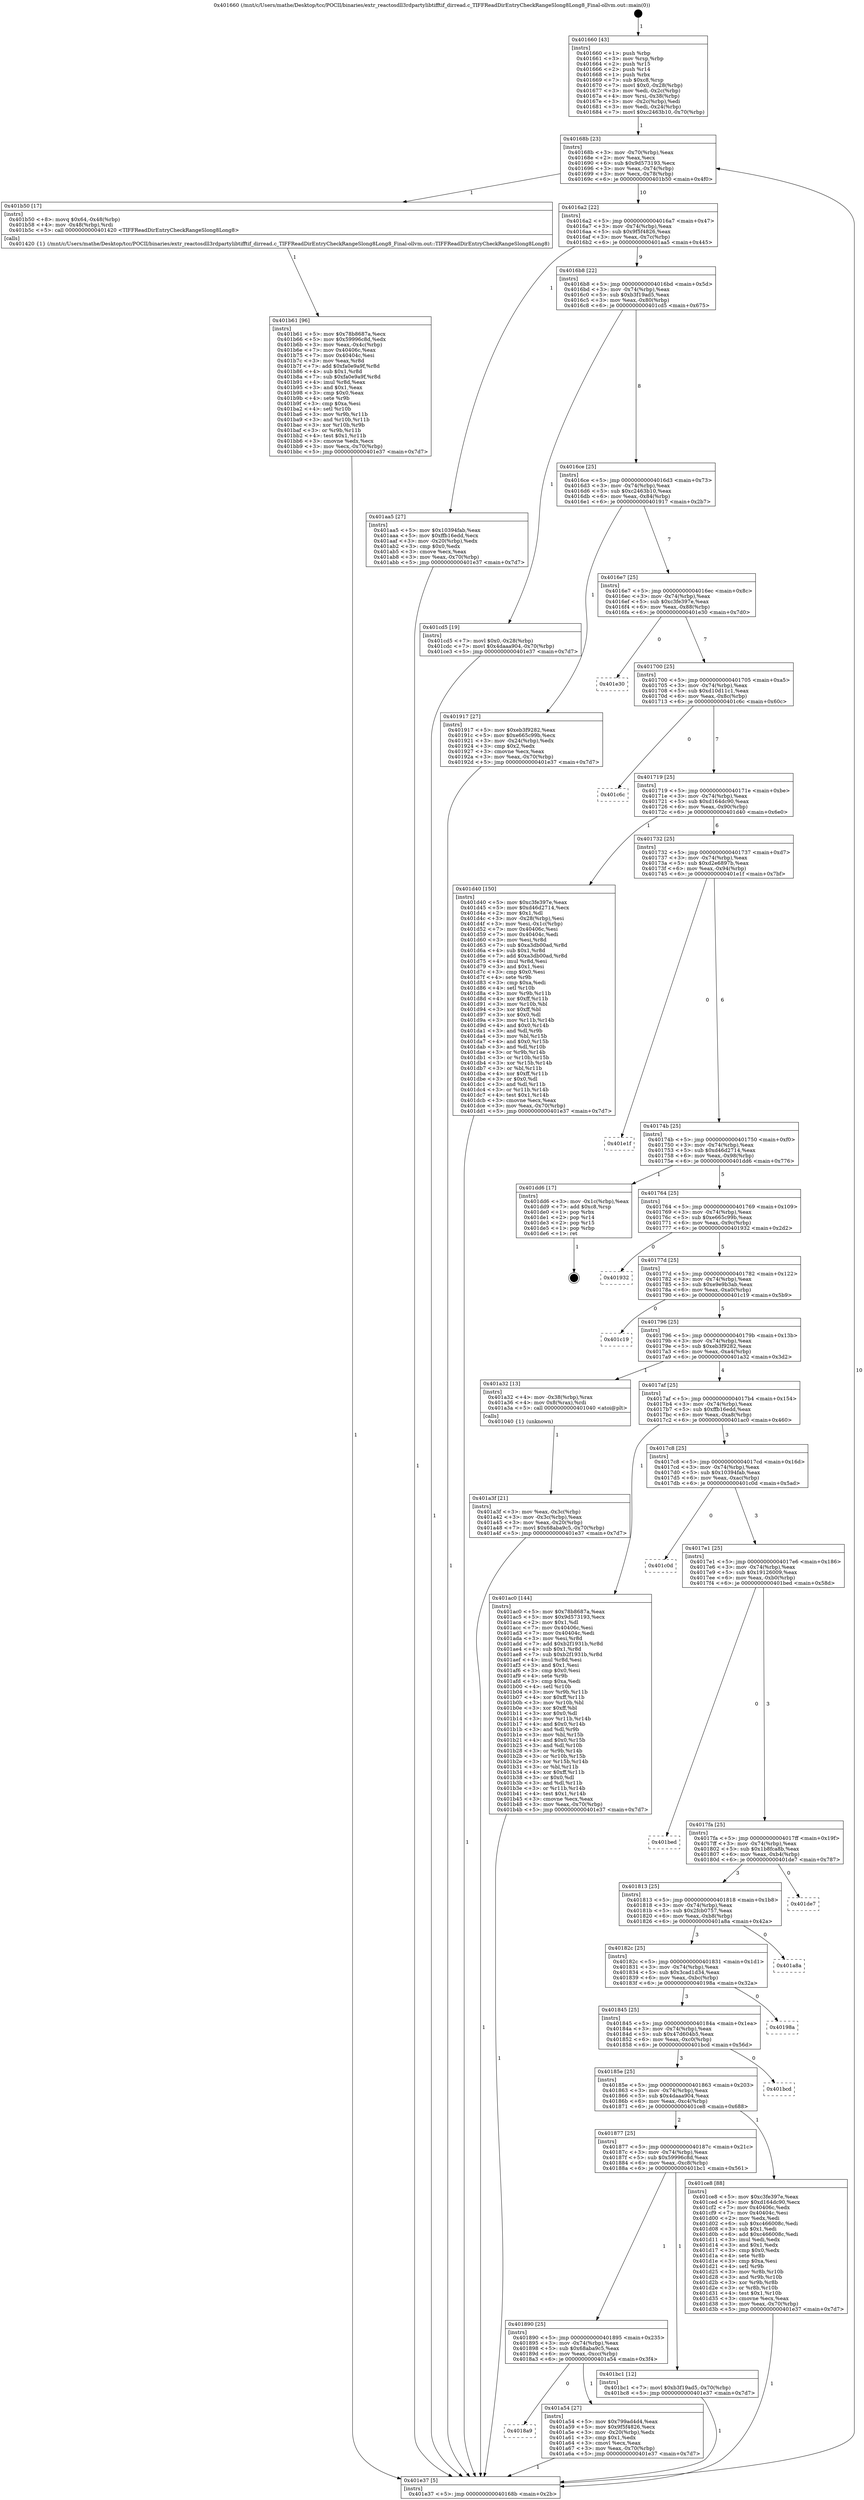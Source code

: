 digraph "0x401660" {
  label = "0x401660 (/mnt/c/Users/mathe/Desktop/tcc/POCII/binaries/extr_reactosdll3rdpartylibtifftif_dirread.c_TIFFReadDirEntryCheckRangeSlong8Long8_Final-ollvm.out::main(0))"
  labelloc = "t"
  node[shape=record]

  Entry [label="",width=0.3,height=0.3,shape=circle,fillcolor=black,style=filled]
  "0x40168b" [label="{
     0x40168b [23]\l
     | [instrs]\l
     &nbsp;&nbsp;0x40168b \<+3\>: mov -0x70(%rbp),%eax\l
     &nbsp;&nbsp;0x40168e \<+2\>: mov %eax,%ecx\l
     &nbsp;&nbsp;0x401690 \<+6\>: sub $0x9d573193,%ecx\l
     &nbsp;&nbsp;0x401696 \<+3\>: mov %eax,-0x74(%rbp)\l
     &nbsp;&nbsp;0x401699 \<+3\>: mov %ecx,-0x78(%rbp)\l
     &nbsp;&nbsp;0x40169c \<+6\>: je 0000000000401b50 \<main+0x4f0\>\l
  }"]
  "0x401b50" [label="{
     0x401b50 [17]\l
     | [instrs]\l
     &nbsp;&nbsp;0x401b50 \<+8\>: movq $0x64,-0x48(%rbp)\l
     &nbsp;&nbsp;0x401b58 \<+4\>: mov -0x48(%rbp),%rdi\l
     &nbsp;&nbsp;0x401b5c \<+5\>: call 0000000000401420 \<TIFFReadDirEntryCheckRangeSlong8Long8\>\l
     | [calls]\l
     &nbsp;&nbsp;0x401420 \{1\} (/mnt/c/Users/mathe/Desktop/tcc/POCII/binaries/extr_reactosdll3rdpartylibtifftif_dirread.c_TIFFReadDirEntryCheckRangeSlong8Long8_Final-ollvm.out::TIFFReadDirEntryCheckRangeSlong8Long8)\l
  }"]
  "0x4016a2" [label="{
     0x4016a2 [22]\l
     | [instrs]\l
     &nbsp;&nbsp;0x4016a2 \<+5\>: jmp 00000000004016a7 \<main+0x47\>\l
     &nbsp;&nbsp;0x4016a7 \<+3\>: mov -0x74(%rbp),%eax\l
     &nbsp;&nbsp;0x4016aa \<+5\>: sub $0x9f5f4826,%eax\l
     &nbsp;&nbsp;0x4016af \<+3\>: mov %eax,-0x7c(%rbp)\l
     &nbsp;&nbsp;0x4016b2 \<+6\>: je 0000000000401aa5 \<main+0x445\>\l
  }"]
  Exit [label="",width=0.3,height=0.3,shape=circle,fillcolor=black,style=filled,peripheries=2]
  "0x401aa5" [label="{
     0x401aa5 [27]\l
     | [instrs]\l
     &nbsp;&nbsp;0x401aa5 \<+5\>: mov $0x10394fab,%eax\l
     &nbsp;&nbsp;0x401aaa \<+5\>: mov $0xffb16edd,%ecx\l
     &nbsp;&nbsp;0x401aaf \<+3\>: mov -0x20(%rbp),%edx\l
     &nbsp;&nbsp;0x401ab2 \<+3\>: cmp $0x0,%edx\l
     &nbsp;&nbsp;0x401ab5 \<+3\>: cmove %ecx,%eax\l
     &nbsp;&nbsp;0x401ab8 \<+3\>: mov %eax,-0x70(%rbp)\l
     &nbsp;&nbsp;0x401abb \<+5\>: jmp 0000000000401e37 \<main+0x7d7\>\l
  }"]
  "0x4016b8" [label="{
     0x4016b8 [22]\l
     | [instrs]\l
     &nbsp;&nbsp;0x4016b8 \<+5\>: jmp 00000000004016bd \<main+0x5d\>\l
     &nbsp;&nbsp;0x4016bd \<+3\>: mov -0x74(%rbp),%eax\l
     &nbsp;&nbsp;0x4016c0 \<+5\>: sub $0xb3f19ad5,%eax\l
     &nbsp;&nbsp;0x4016c5 \<+3\>: mov %eax,-0x80(%rbp)\l
     &nbsp;&nbsp;0x4016c8 \<+6\>: je 0000000000401cd5 \<main+0x675\>\l
  }"]
  "0x401b61" [label="{
     0x401b61 [96]\l
     | [instrs]\l
     &nbsp;&nbsp;0x401b61 \<+5\>: mov $0x78b8687a,%ecx\l
     &nbsp;&nbsp;0x401b66 \<+5\>: mov $0x59996c8d,%edx\l
     &nbsp;&nbsp;0x401b6b \<+3\>: mov %eax,-0x4c(%rbp)\l
     &nbsp;&nbsp;0x401b6e \<+7\>: mov 0x40406c,%eax\l
     &nbsp;&nbsp;0x401b75 \<+7\>: mov 0x40404c,%esi\l
     &nbsp;&nbsp;0x401b7c \<+3\>: mov %eax,%r8d\l
     &nbsp;&nbsp;0x401b7f \<+7\>: add $0xfa0e9a9f,%r8d\l
     &nbsp;&nbsp;0x401b86 \<+4\>: sub $0x1,%r8d\l
     &nbsp;&nbsp;0x401b8a \<+7\>: sub $0xfa0e9a9f,%r8d\l
     &nbsp;&nbsp;0x401b91 \<+4\>: imul %r8d,%eax\l
     &nbsp;&nbsp;0x401b95 \<+3\>: and $0x1,%eax\l
     &nbsp;&nbsp;0x401b98 \<+3\>: cmp $0x0,%eax\l
     &nbsp;&nbsp;0x401b9b \<+4\>: sete %r9b\l
     &nbsp;&nbsp;0x401b9f \<+3\>: cmp $0xa,%esi\l
     &nbsp;&nbsp;0x401ba2 \<+4\>: setl %r10b\l
     &nbsp;&nbsp;0x401ba6 \<+3\>: mov %r9b,%r11b\l
     &nbsp;&nbsp;0x401ba9 \<+3\>: and %r10b,%r11b\l
     &nbsp;&nbsp;0x401bac \<+3\>: xor %r10b,%r9b\l
     &nbsp;&nbsp;0x401baf \<+3\>: or %r9b,%r11b\l
     &nbsp;&nbsp;0x401bb2 \<+4\>: test $0x1,%r11b\l
     &nbsp;&nbsp;0x401bb6 \<+3\>: cmovne %edx,%ecx\l
     &nbsp;&nbsp;0x401bb9 \<+3\>: mov %ecx,-0x70(%rbp)\l
     &nbsp;&nbsp;0x401bbc \<+5\>: jmp 0000000000401e37 \<main+0x7d7\>\l
  }"]
  "0x401cd5" [label="{
     0x401cd5 [19]\l
     | [instrs]\l
     &nbsp;&nbsp;0x401cd5 \<+7\>: movl $0x0,-0x28(%rbp)\l
     &nbsp;&nbsp;0x401cdc \<+7\>: movl $0x4daaa904,-0x70(%rbp)\l
     &nbsp;&nbsp;0x401ce3 \<+5\>: jmp 0000000000401e37 \<main+0x7d7\>\l
  }"]
  "0x4016ce" [label="{
     0x4016ce [25]\l
     | [instrs]\l
     &nbsp;&nbsp;0x4016ce \<+5\>: jmp 00000000004016d3 \<main+0x73\>\l
     &nbsp;&nbsp;0x4016d3 \<+3\>: mov -0x74(%rbp),%eax\l
     &nbsp;&nbsp;0x4016d6 \<+5\>: sub $0xc2463b10,%eax\l
     &nbsp;&nbsp;0x4016db \<+6\>: mov %eax,-0x84(%rbp)\l
     &nbsp;&nbsp;0x4016e1 \<+6\>: je 0000000000401917 \<main+0x2b7\>\l
  }"]
  "0x4018a9" [label="{
     0x4018a9\l
  }", style=dashed]
  "0x401917" [label="{
     0x401917 [27]\l
     | [instrs]\l
     &nbsp;&nbsp;0x401917 \<+5\>: mov $0xeb3f9282,%eax\l
     &nbsp;&nbsp;0x40191c \<+5\>: mov $0xe665c99b,%ecx\l
     &nbsp;&nbsp;0x401921 \<+3\>: mov -0x24(%rbp),%edx\l
     &nbsp;&nbsp;0x401924 \<+3\>: cmp $0x2,%edx\l
     &nbsp;&nbsp;0x401927 \<+3\>: cmovne %ecx,%eax\l
     &nbsp;&nbsp;0x40192a \<+3\>: mov %eax,-0x70(%rbp)\l
     &nbsp;&nbsp;0x40192d \<+5\>: jmp 0000000000401e37 \<main+0x7d7\>\l
  }"]
  "0x4016e7" [label="{
     0x4016e7 [25]\l
     | [instrs]\l
     &nbsp;&nbsp;0x4016e7 \<+5\>: jmp 00000000004016ec \<main+0x8c\>\l
     &nbsp;&nbsp;0x4016ec \<+3\>: mov -0x74(%rbp),%eax\l
     &nbsp;&nbsp;0x4016ef \<+5\>: sub $0xc3fe397e,%eax\l
     &nbsp;&nbsp;0x4016f4 \<+6\>: mov %eax,-0x88(%rbp)\l
     &nbsp;&nbsp;0x4016fa \<+6\>: je 0000000000401e30 \<main+0x7d0\>\l
  }"]
  "0x401e37" [label="{
     0x401e37 [5]\l
     | [instrs]\l
     &nbsp;&nbsp;0x401e37 \<+5\>: jmp 000000000040168b \<main+0x2b\>\l
  }"]
  "0x401660" [label="{
     0x401660 [43]\l
     | [instrs]\l
     &nbsp;&nbsp;0x401660 \<+1\>: push %rbp\l
     &nbsp;&nbsp;0x401661 \<+3\>: mov %rsp,%rbp\l
     &nbsp;&nbsp;0x401664 \<+2\>: push %r15\l
     &nbsp;&nbsp;0x401666 \<+2\>: push %r14\l
     &nbsp;&nbsp;0x401668 \<+1\>: push %rbx\l
     &nbsp;&nbsp;0x401669 \<+7\>: sub $0xc8,%rsp\l
     &nbsp;&nbsp;0x401670 \<+7\>: movl $0x0,-0x28(%rbp)\l
     &nbsp;&nbsp;0x401677 \<+3\>: mov %edi,-0x2c(%rbp)\l
     &nbsp;&nbsp;0x40167a \<+4\>: mov %rsi,-0x38(%rbp)\l
     &nbsp;&nbsp;0x40167e \<+3\>: mov -0x2c(%rbp),%edi\l
     &nbsp;&nbsp;0x401681 \<+3\>: mov %edi,-0x24(%rbp)\l
     &nbsp;&nbsp;0x401684 \<+7\>: movl $0xc2463b10,-0x70(%rbp)\l
  }"]
  "0x401a54" [label="{
     0x401a54 [27]\l
     | [instrs]\l
     &nbsp;&nbsp;0x401a54 \<+5\>: mov $0x799ad4d4,%eax\l
     &nbsp;&nbsp;0x401a59 \<+5\>: mov $0x9f5f4826,%ecx\l
     &nbsp;&nbsp;0x401a5e \<+3\>: mov -0x20(%rbp),%edx\l
     &nbsp;&nbsp;0x401a61 \<+3\>: cmp $0x1,%edx\l
     &nbsp;&nbsp;0x401a64 \<+3\>: cmovl %ecx,%eax\l
     &nbsp;&nbsp;0x401a67 \<+3\>: mov %eax,-0x70(%rbp)\l
     &nbsp;&nbsp;0x401a6a \<+5\>: jmp 0000000000401e37 \<main+0x7d7\>\l
  }"]
  "0x401e30" [label="{
     0x401e30\l
  }", style=dashed]
  "0x401700" [label="{
     0x401700 [25]\l
     | [instrs]\l
     &nbsp;&nbsp;0x401700 \<+5\>: jmp 0000000000401705 \<main+0xa5\>\l
     &nbsp;&nbsp;0x401705 \<+3\>: mov -0x74(%rbp),%eax\l
     &nbsp;&nbsp;0x401708 \<+5\>: sub $0xd10d11c1,%eax\l
     &nbsp;&nbsp;0x40170d \<+6\>: mov %eax,-0x8c(%rbp)\l
     &nbsp;&nbsp;0x401713 \<+6\>: je 0000000000401c6c \<main+0x60c\>\l
  }"]
  "0x401890" [label="{
     0x401890 [25]\l
     | [instrs]\l
     &nbsp;&nbsp;0x401890 \<+5\>: jmp 0000000000401895 \<main+0x235\>\l
     &nbsp;&nbsp;0x401895 \<+3\>: mov -0x74(%rbp),%eax\l
     &nbsp;&nbsp;0x401898 \<+5\>: sub $0x68aba9c5,%eax\l
     &nbsp;&nbsp;0x40189d \<+6\>: mov %eax,-0xcc(%rbp)\l
     &nbsp;&nbsp;0x4018a3 \<+6\>: je 0000000000401a54 \<main+0x3f4\>\l
  }"]
  "0x401c6c" [label="{
     0x401c6c\l
  }", style=dashed]
  "0x401719" [label="{
     0x401719 [25]\l
     | [instrs]\l
     &nbsp;&nbsp;0x401719 \<+5\>: jmp 000000000040171e \<main+0xbe\>\l
     &nbsp;&nbsp;0x40171e \<+3\>: mov -0x74(%rbp),%eax\l
     &nbsp;&nbsp;0x401721 \<+5\>: sub $0xd164dc90,%eax\l
     &nbsp;&nbsp;0x401726 \<+6\>: mov %eax,-0x90(%rbp)\l
     &nbsp;&nbsp;0x40172c \<+6\>: je 0000000000401d40 \<main+0x6e0\>\l
  }"]
  "0x401bc1" [label="{
     0x401bc1 [12]\l
     | [instrs]\l
     &nbsp;&nbsp;0x401bc1 \<+7\>: movl $0xb3f19ad5,-0x70(%rbp)\l
     &nbsp;&nbsp;0x401bc8 \<+5\>: jmp 0000000000401e37 \<main+0x7d7\>\l
  }"]
  "0x401d40" [label="{
     0x401d40 [150]\l
     | [instrs]\l
     &nbsp;&nbsp;0x401d40 \<+5\>: mov $0xc3fe397e,%eax\l
     &nbsp;&nbsp;0x401d45 \<+5\>: mov $0xd46d2714,%ecx\l
     &nbsp;&nbsp;0x401d4a \<+2\>: mov $0x1,%dl\l
     &nbsp;&nbsp;0x401d4c \<+3\>: mov -0x28(%rbp),%esi\l
     &nbsp;&nbsp;0x401d4f \<+3\>: mov %esi,-0x1c(%rbp)\l
     &nbsp;&nbsp;0x401d52 \<+7\>: mov 0x40406c,%esi\l
     &nbsp;&nbsp;0x401d59 \<+7\>: mov 0x40404c,%edi\l
     &nbsp;&nbsp;0x401d60 \<+3\>: mov %esi,%r8d\l
     &nbsp;&nbsp;0x401d63 \<+7\>: sub $0xa3db00ad,%r8d\l
     &nbsp;&nbsp;0x401d6a \<+4\>: sub $0x1,%r8d\l
     &nbsp;&nbsp;0x401d6e \<+7\>: add $0xa3db00ad,%r8d\l
     &nbsp;&nbsp;0x401d75 \<+4\>: imul %r8d,%esi\l
     &nbsp;&nbsp;0x401d79 \<+3\>: and $0x1,%esi\l
     &nbsp;&nbsp;0x401d7c \<+3\>: cmp $0x0,%esi\l
     &nbsp;&nbsp;0x401d7f \<+4\>: sete %r9b\l
     &nbsp;&nbsp;0x401d83 \<+3\>: cmp $0xa,%edi\l
     &nbsp;&nbsp;0x401d86 \<+4\>: setl %r10b\l
     &nbsp;&nbsp;0x401d8a \<+3\>: mov %r9b,%r11b\l
     &nbsp;&nbsp;0x401d8d \<+4\>: xor $0xff,%r11b\l
     &nbsp;&nbsp;0x401d91 \<+3\>: mov %r10b,%bl\l
     &nbsp;&nbsp;0x401d94 \<+3\>: xor $0xff,%bl\l
     &nbsp;&nbsp;0x401d97 \<+3\>: xor $0x0,%dl\l
     &nbsp;&nbsp;0x401d9a \<+3\>: mov %r11b,%r14b\l
     &nbsp;&nbsp;0x401d9d \<+4\>: and $0x0,%r14b\l
     &nbsp;&nbsp;0x401da1 \<+3\>: and %dl,%r9b\l
     &nbsp;&nbsp;0x401da4 \<+3\>: mov %bl,%r15b\l
     &nbsp;&nbsp;0x401da7 \<+4\>: and $0x0,%r15b\l
     &nbsp;&nbsp;0x401dab \<+3\>: and %dl,%r10b\l
     &nbsp;&nbsp;0x401dae \<+3\>: or %r9b,%r14b\l
     &nbsp;&nbsp;0x401db1 \<+3\>: or %r10b,%r15b\l
     &nbsp;&nbsp;0x401db4 \<+3\>: xor %r15b,%r14b\l
     &nbsp;&nbsp;0x401db7 \<+3\>: or %bl,%r11b\l
     &nbsp;&nbsp;0x401dba \<+4\>: xor $0xff,%r11b\l
     &nbsp;&nbsp;0x401dbe \<+3\>: or $0x0,%dl\l
     &nbsp;&nbsp;0x401dc1 \<+3\>: and %dl,%r11b\l
     &nbsp;&nbsp;0x401dc4 \<+3\>: or %r11b,%r14b\l
     &nbsp;&nbsp;0x401dc7 \<+4\>: test $0x1,%r14b\l
     &nbsp;&nbsp;0x401dcb \<+3\>: cmovne %ecx,%eax\l
     &nbsp;&nbsp;0x401dce \<+3\>: mov %eax,-0x70(%rbp)\l
     &nbsp;&nbsp;0x401dd1 \<+5\>: jmp 0000000000401e37 \<main+0x7d7\>\l
  }"]
  "0x401732" [label="{
     0x401732 [25]\l
     | [instrs]\l
     &nbsp;&nbsp;0x401732 \<+5\>: jmp 0000000000401737 \<main+0xd7\>\l
     &nbsp;&nbsp;0x401737 \<+3\>: mov -0x74(%rbp),%eax\l
     &nbsp;&nbsp;0x40173a \<+5\>: sub $0xd2e6897b,%eax\l
     &nbsp;&nbsp;0x40173f \<+6\>: mov %eax,-0x94(%rbp)\l
     &nbsp;&nbsp;0x401745 \<+6\>: je 0000000000401e1f \<main+0x7bf\>\l
  }"]
  "0x401877" [label="{
     0x401877 [25]\l
     | [instrs]\l
     &nbsp;&nbsp;0x401877 \<+5\>: jmp 000000000040187c \<main+0x21c\>\l
     &nbsp;&nbsp;0x40187c \<+3\>: mov -0x74(%rbp),%eax\l
     &nbsp;&nbsp;0x40187f \<+5\>: sub $0x59996c8d,%eax\l
     &nbsp;&nbsp;0x401884 \<+6\>: mov %eax,-0xc8(%rbp)\l
     &nbsp;&nbsp;0x40188a \<+6\>: je 0000000000401bc1 \<main+0x561\>\l
  }"]
  "0x401e1f" [label="{
     0x401e1f\l
  }", style=dashed]
  "0x40174b" [label="{
     0x40174b [25]\l
     | [instrs]\l
     &nbsp;&nbsp;0x40174b \<+5\>: jmp 0000000000401750 \<main+0xf0\>\l
     &nbsp;&nbsp;0x401750 \<+3\>: mov -0x74(%rbp),%eax\l
     &nbsp;&nbsp;0x401753 \<+5\>: sub $0xd46d2714,%eax\l
     &nbsp;&nbsp;0x401758 \<+6\>: mov %eax,-0x98(%rbp)\l
     &nbsp;&nbsp;0x40175e \<+6\>: je 0000000000401dd6 \<main+0x776\>\l
  }"]
  "0x401ce8" [label="{
     0x401ce8 [88]\l
     | [instrs]\l
     &nbsp;&nbsp;0x401ce8 \<+5\>: mov $0xc3fe397e,%eax\l
     &nbsp;&nbsp;0x401ced \<+5\>: mov $0xd164dc90,%ecx\l
     &nbsp;&nbsp;0x401cf2 \<+7\>: mov 0x40406c,%edx\l
     &nbsp;&nbsp;0x401cf9 \<+7\>: mov 0x40404c,%esi\l
     &nbsp;&nbsp;0x401d00 \<+2\>: mov %edx,%edi\l
     &nbsp;&nbsp;0x401d02 \<+6\>: sub $0xc466008c,%edi\l
     &nbsp;&nbsp;0x401d08 \<+3\>: sub $0x1,%edi\l
     &nbsp;&nbsp;0x401d0b \<+6\>: add $0xc466008c,%edi\l
     &nbsp;&nbsp;0x401d11 \<+3\>: imul %edi,%edx\l
     &nbsp;&nbsp;0x401d14 \<+3\>: and $0x1,%edx\l
     &nbsp;&nbsp;0x401d17 \<+3\>: cmp $0x0,%edx\l
     &nbsp;&nbsp;0x401d1a \<+4\>: sete %r8b\l
     &nbsp;&nbsp;0x401d1e \<+3\>: cmp $0xa,%esi\l
     &nbsp;&nbsp;0x401d21 \<+4\>: setl %r9b\l
     &nbsp;&nbsp;0x401d25 \<+3\>: mov %r8b,%r10b\l
     &nbsp;&nbsp;0x401d28 \<+3\>: and %r9b,%r10b\l
     &nbsp;&nbsp;0x401d2b \<+3\>: xor %r9b,%r8b\l
     &nbsp;&nbsp;0x401d2e \<+3\>: or %r8b,%r10b\l
     &nbsp;&nbsp;0x401d31 \<+4\>: test $0x1,%r10b\l
     &nbsp;&nbsp;0x401d35 \<+3\>: cmovne %ecx,%eax\l
     &nbsp;&nbsp;0x401d38 \<+3\>: mov %eax,-0x70(%rbp)\l
     &nbsp;&nbsp;0x401d3b \<+5\>: jmp 0000000000401e37 \<main+0x7d7\>\l
  }"]
  "0x401dd6" [label="{
     0x401dd6 [17]\l
     | [instrs]\l
     &nbsp;&nbsp;0x401dd6 \<+3\>: mov -0x1c(%rbp),%eax\l
     &nbsp;&nbsp;0x401dd9 \<+7\>: add $0xc8,%rsp\l
     &nbsp;&nbsp;0x401de0 \<+1\>: pop %rbx\l
     &nbsp;&nbsp;0x401de1 \<+2\>: pop %r14\l
     &nbsp;&nbsp;0x401de3 \<+2\>: pop %r15\l
     &nbsp;&nbsp;0x401de5 \<+1\>: pop %rbp\l
     &nbsp;&nbsp;0x401de6 \<+1\>: ret\l
  }"]
  "0x401764" [label="{
     0x401764 [25]\l
     | [instrs]\l
     &nbsp;&nbsp;0x401764 \<+5\>: jmp 0000000000401769 \<main+0x109\>\l
     &nbsp;&nbsp;0x401769 \<+3\>: mov -0x74(%rbp),%eax\l
     &nbsp;&nbsp;0x40176c \<+5\>: sub $0xe665c99b,%eax\l
     &nbsp;&nbsp;0x401771 \<+6\>: mov %eax,-0x9c(%rbp)\l
     &nbsp;&nbsp;0x401777 \<+6\>: je 0000000000401932 \<main+0x2d2\>\l
  }"]
  "0x40185e" [label="{
     0x40185e [25]\l
     | [instrs]\l
     &nbsp;&nbsp;0x40185e \<+5\>: jmp 0000000000401863 \<main+0x203\>\l
     &nbsp;&nbsp;0x401863 \<+3\>: mov -0x74(%rbp),%eax\l
     &nbsp;&nbsp;0x401866 \<+5\>: sub $0x4daaa904,%eax\l
     &nbsp;&nbsp;0x40186b \<+6\>: mov %eax,-0xc4(%rbp)\l
     &nbsp;&nbsp;0x401871 \<+6\>: je 0000000000401ce8 \<main+0x688\>\l
  }"]
  "0x401932" [label="{
     0x401932\l
  }", style=dashed]
  "0x40177d" [label="{
     0x40177d [25]\l
     | [instrs]\l
     &nbsp;&nbsp;0x40177d \<+5\>: jmp 0000000000401782 \<main+0x122\>\l
     &nbsp;&nbsp;0x401782 \<+3\>: mov -0x74(%rbp),%eax\l
     &nbsp;&nbsp;0x401785 \<+5\>: sub $0xe9e9b3ab,%eax\l
     &nbsp;&nbsp;0x40178a \<+6\>: mov %eax,-0xa0(%rbp)\l
     &nbsp;&nbsp;0x401790 \<+6\>: je 0000000000401c19 \<main+0x5b9\>\l
  }"]
  "0x401bcd" [label="{
     0x401bcd\l
  }", style=dashed]
  "0x401c19" [label="{
     0x401c19\l
  }", style=dashed]
  "0x401796" [label="{
     0x401796 [25]\l
     | [instrs]\l
     &nbsp;&nbsp;0x401796 \<+5\>: jmp 000000000040179b \<main+0x13b\>\l
     &nbsp;&nbsp;0x40179b \<+3\>: mov -0x74(%rbp),%eax\l
     &nbsp;&nbsp;0x40179e \<+5\>: sub $0xeb3f9282,%eax\l
     &nbsp;&nbsp;0x4017a3 \<+6\>: mov %eax,-0xa4(%rbp)\l
     &nbsp;&nbsp;0x4017a9 \<+6\>: je 0000000000401a32 \<main+0x3d2\>\l
  }"]
  "0x401845" [label="{
     0x401845 [25]\l
     | [instrs]\l
     &nbsp;&nbsp;0x401845 \<+5\>: jmp 000000000040184a \<main+0x1ea\>\l
     &nbsp;&nbsp;0x40184a \<+3\>: mov -0x74(%rbp),%eax\l
     &nbsp;&nbsp;0x40184d \<+5\>: sub $0x47d604b5,%eax\l
     &nbsp;&nbsp;0x401852 \<+6\>: mov %eax,-0xc0(%rbp)\l
     &nbsp;&nbsp;0x401858 \<+6\>: je 0000000000401bcd \<main+0x56d\>\l
  }"]
  "0x401a32" [label="{
     0x401a32 [13]\l
     | [instrs]\l
     &nbsp;&nbsp;0x401a32 \<+4\>: mov -0x38(%rbp),%rax\l
     &nbsp;&nbsp;0x401a36 \<+4\>: mov 0x8(%rax),%rdi\l
     &nbsp;&nbsp;0x401a3a \<+5\>: call 0000000000401040 \<atoi@plt\>\l
     | [calls]\l
     &nbsp;&nbsp;0x401040 \{1\} (unknown)\l
  }"]
  "0x4017af" [label="{
     0x4017af [25]\l
     | [instrs]\l
     &nbsp;&nbsp;0x4017af \<+5\>: jmp 00000000004017b4 \<main+0x154\>\l
     &nbsp;&nbsp;0x4017b4 \<+3\>: mov -0x74(%rbp),%eax\l
     &nbsp;&nbsp;0x4017b7 \<+5\>: sub $0xffb16edd,%eax\l
     &nbsp;&nbsp;0x4017bc \<+6\>: mov %eax,-0xa8(%rbp)\l
     &nbsp;&nbsp;0x4017c2 \<+6\>: je 0000000000401ac0 \<main+0x460\>\l
  }"]
  "0x401a3f" [label="{
     0x401a3f [21]\l
     | [instrs]\l
     &nbsp;&nbsp;0x401a3f \<+3\>: mov %eax,-0x3c(%rbp)\l
     &nbsp;&nbsp;0x401a42 \<+3\>: mov -0x3c(%rbp),%eax\l
     &nbsp;&nbsp;0x401a45 \<+3\>: mov %eax,-0x20(%rbp)\l
     &nbsp;&nbsp;0x401a48 \<+7\>: movl $0x68aba9c5,-0x70(%rbp)\l
     &nbsp;&nbsp;0x401a4f \<+5\>: jmp 0000000000401e37 \<main+0x7d7\>\l
  }"]
  "0x40198a" [label="{
     0x40198a\l
  }", style=dashed]
  "0x401ac0" [label="{
     0x401ac0 [144]\l
     | [instrs]\l
     &nbsp;&nbsp;0x401ac0 \<+5\>: mov $0x78b8687a,%eax\l
     &nbsp;&nbsp;0x401ac5 \<+5\>: mov $0x9d573193,%ecx\l
     &nbsp;&nbsp;0x401aca \<+2\>: mov $0x1,%dl\l
     &nbsp;&nbsp;0x401acc \<+7\>: mov 0x40406c,%esi\l
     &nbsp;&nbsp;0x401ad3 \<+7\>: mov 0x40404c,%edi\l
     &nbsp;&nbsp;0x401ada \<+3\>: mov %esi,%r8d\l
     &nbsp;&nbsp;0x401add \<+7\>: add $0xb2f1931b,%r8d\l
     &nbsp;&nbsp;0x401ae4 \<+4\>: sub $0x1,%r8d\l
     &nbsp;&nbsp;0x401ae8 \<+7\>: sub $0xb2f1931b,%r8d\l
     &nbsp;&nbsp;0x401aef \<+4\>: imul %r8d,%esi\l
     &nbsp;&nbsp;0x401af3 \<+3\>: and $0x1,%esi\l
     &nbsp;&nbsp;0x401af6 \<+3\>: cmp $0x0,%esi\l
     &nbsp;&nbsp;0x401af9 \<+4\>: sete %r9b\l
     &nbsp;&nbsp;0x401afd \<+3\>: cmp $0xa,%edi\l
     &nbsp;&nbsp;0x401b00 \<+4\>: setl %r10b\l
     &nbsp;&nbsp;0x401b04 \<+3\>: mov %r9b,%r11b\l
     &nbsp;&nbsp;0x401b07 \<+4\>: xor $0xff,%r11b\l
     &nbsp;&nbsp;0x401b0b \<+3\>: mov %r10b,%bl\l
     &nbsp;&nbsp;0x401b0e \<+3\>: xor $0xff,%bl\l
     &nbsp;&nbsp;0x401b11 \<+3\>: xor $0x0,%dl\l
     &nbsp;&nbsp;0x401b14 \<+3\>: mov %r11b,%r14b\l
     &nbsp;&nbsp;0x401b17 \<+4\>: and $0x0,%r14b\l
     &nbsp;&nbsp;0x401b1b \<+3\>: and %dl,%r9b\l
     &nbsp;&nbsp;0x401b1e \<+3\>: mov %bl,%r15b\l
     &nbsp;&nbsp;0x401b21 \<+4\>: and $0x0,%r15b\l
     &nbsp;&nbsp;0x401b25 \<+3\>: and %dl,%r10b\l
     &nbsp;&nbsp;0x401b28 \<+3\>: or %r9b,%r14b\l
     &nbsp;&nbsp;0x401b2b \<+3\>: or %r10b,%r15b\l
     &nbsp;&nbsp;0x401b2e \<+3\>: xor %r15b,%r14b\l
     &nbsp;&nbsp;0x401b31 \<+3\>: or %bl,%r11b\l
     &nbsp;&nbsp;0x401b34 \<+4\>: xor $0xff,%r11b\l
     &nbsp;&nbsp;0x401b38 \<+3\>: or $0x0,%dl\l
     &nbsp;&nbsp;0x401b3b \<+3\>: and %dl,%r11b\l
     &nbsp;&nbsp;0x401b3e \<+3\>: or %r11b,%r14b\l
     &nbsp;&nbsp;0x401b41 \<+4\>: test $0x1,%r14b\l
     &nbsp;&nbsp;0x401b45 \<+3\>: cmovne %ecx,%eax\l
     &nbsp;&nbsp;0x401b48 \<+3\>: mov %eax,-0x70(%rbp)\l
     &nbsp;&nbsp;0x401b4b \<+5\>: jmp 0000000000401e37 \<main+0x7d7\>\l
  }"]
  "0x4017c8" [label="{
     0x4017c8 [25]\l
     | [instrs]\l
     &nbsp;&nbsp;0x4017c8 \<+5\>: jmp 00000000004017cd \<main+0x16d\>\l
     &nbsp;&nbsp;0x4017cd \<+3\>: mov -0x74(%rbp),%eax\l
     &nbsp;&nbsp;0x4017d0 \<+5\>: sub $0x10394fab,%eax\l
     &nbsp;&nbsp;0x4017d5 \<+6\>: mov %eax,-0xac(%rbp)\l
     &nbsp;&nbsp;0x4017db \<+6\>: je 0000000000401c0d \<main+0x5ad\>\l
  }"]
  "0x40182c" [label="{
     0x40182c [25]\l
     | [instrs]\l
     &nbsp;&nbsp;0x40182c \<+5\>: jmp 0000000000401831 \<main+0x1d1\>\l
     &nbsp;&nbsp;0x401831 \<+3\>: mov -0x74(%rbp),%eax\l
     &nbsp;&nbsp;0x401834 \<+5\>: sub $0x3cad1d34,%eax\l
     &nbsp;&nbsp;0x401839 \<+6\>: mov %eax,-0xbc(%rbp)\l
     &nbsp;&nbsp;0x40183f \<+6\>: je 000000000040198a \<main+0x32a\>\l
  }"]
  "0x401c0d" [label="{
     0x401c0d\l
  }", style=dashed]
  "0x4017e1" [label="{
     0x4017e1 [25]\l
     | [instrs]\l
     &nbsp;&nbsp;0x4017e1 \<+5\>: jmp 00000000004017e6 \<main+0x186\>\l
     &nbsp;&nbsp;0x4017e6 \<+3\>: mov -0x74(%rbp),%eax\l
     &nbsp;&nbsp;0x4017e9 \<+5\>: sub $0x19126009,%eax\l
     &nbsp;&nbsp;0x4017ee \<+6\>: mov %eax,-0xb0(%rbp)\l
     &nbsp;&nbsp;0x4017f4 \<+6\>: je 0000000000401bed \<main+0x58d\>\l
  }"]
  "0x401a8a" [label="{
     0x401a8a\l
  }", style=dashed]
  "0x401bed" [label="{
     0x401bed\l
  }", style=dashed]
  "0x4017fa" [label="{
     0x4017fa [25]\l
     | [instrs]\l
     &nbsp;&nbsp;0x4017fa \<+5\>: jmp 00000000004017ff \<main+0x19f\>\l
     &nbsp;&nbsp;0x4017ff \<+3\>: mov -0x74(%rbp),%eax\l
     &nbsp;&nbsp;0x401802 \<+5\>: sub $0x1b8fca8b,%eax\l
     &nbsp;&nbsp;0x401807 \<+6\>: mov %eax,-0xb4(%rbp)\l
     &nbsp;&nbsp;0x40180d \<+6\>: je 0000000000401de7 \<main+0x787\>\l
  }"]
  "0x401813" [label="{
     0x401813 [25]\l
     | [instrs]\l
     &nbsp;&nbsp;0x401813 \<+5\>: jmp 0000000000401818 \<main+0x1b8\>\l
     &nbsp;&nbsp;0x401818 \<+3\>: mov -0x74(%rbp),%eax\l
     &nbsp;&nbsp;0x40181b \<+5\>: sub $0x2fcb0757,%eax\l
     &nbsp;&nbsp;0x401820 \<+6\>: mov %eax,-0xb8(%rbp)\l
     &nbsp;&nbsp;0x401826 \<+6\>: je 0000000000401a8a \<main+0x42a\>\l
  }"]
  "0x401de7" [label="{
     0x401de7\l
  }", style=dashed]
  Entry -> "0x401660" [label=" 1"]
  "0x40168b" -> "0x401b50" [label=" 1"]
  "0x40168b" -> "0x4016a2" [label=" 10"]
  "0x401dd6" -> Exit [label=" 1"]
  "0x4016a2" -> "0x401aa5" [label=" 1"]
  "0x4016a2" -> "0x4016b8" [label=" 9"]
  "0x401d40" -> "0x401e37" [label=" 1"]
  "0x4016b8" -> "0x401cd5" [label=" 1"]
  "0x4016b8" -> "0x4016ce" [label=" 8"]
  "0x401ce8" -> "0x401e37" [label=" 1"]
  "0x4016ce" -> "0x401917" [label=" 1"]
  "0x4016ce" -> "0x4016e7" [label=" 7"]
  "0x401917" -> "0x401e37" [label=" 1"]
  "0x401660" -> "0x40168b" [label=" 1"]
  "0x401e37" -> "0x40168b" [label=" 10"]
  "0x401cd5" -> "0x401e37" [label=" 1"]
  "0x4016e7" -> "0x401e30" [label=" 0"]
  "0x4016e7" -> "0x401700" [label=" 7"]
  "0x401bc1" -> "0x401e37" [label=" 1"]
  "0x401700" -> "0x401c6c" [label=" 0"]
  "0x401700" -> "0x401719" [label=" 7"]
  "0x401b50" -> "0x401b61" [label=" 1"]
  "0x401719" -> "0x401d40" [label=" 1"]
  "0x401719" -> "0x401732" [label=" 6"]
  "0x401ac0" -> "0x401e37" [label=" 1"]
  "0x401732" -> "0x401e1f" [label=" 0"]
  "0x401732" -> "0x40174b" [label=" 6"]
  "0x401a54" -> "0x401e37" [label=" 1"]
  "0x40174b" -> "0x401dd6" [label=" 1"]
  "0x40174b" -> "0x401764" [label=" 5"]
  "0x401890" -> "0x4018a9" [label=" 0"]
  "0x401764" -> "0x401932" [label=" 0"]
  "0x401764" -> "0x40177d" [label=" 5"]
  "0x401b61" -> "0x401e37" [label=" 1"]
  "0x40177d" -> "0x401c19" [label=" 0"]
  "0x40177d" -> "0x401796" [label=" 5"]
  "0x401877" -> "0x401890" [label=" 1"]
  "0x401796" -> "0x401a32" [label=" 1"]
  "0x401796" -> "0x4017af" [label=" 4"]
  "0x401a32" -> "0x401a3f" [label=" 1"]
  "0x401a3f" -> "0x401e37" [label=" 1"]
  "0x401aa5" -> "0x401e37" [label=" 1"]
  "0x4017af" -> "0x401ac0" [label=" 1"]
  "0x4017af" -> "0x4017c8" [label=" 3"]
  "0x40185e" -> "0x401877" [label=" 2"]
  "0x4017c8" -> "0x401c0d" [label=" 0"]
  "0x4017c8" -> "0x4017e1" [label=" 3"]
  "0x401890" -> "0x401a54" [label=" 1"]
  "0x4017e1" -> "0x401bed" [label=" 0"]
  "0x4017e1" -> "0x4017fa" [label=" 3"]
  "0x401845" -> "0x40185e" [label=" 3"]
  "0x4017fa" -> "0x401de7" [label=" 0"]
  "0x4017fa" -> "0x401813" [label=" 3"]
  "0x401845" -> "0x401bcd" [label=" 0"]
  "0x401813" -> "0x401a8a" [label=" 0"]
  "0x401813" -> "0x40182c" [label=" 3"]
  "0x40185e" -> "0x401ce8" [label=" 1"]
  "0x40182c" -> "0x40198a" [label=" 0"]
  "0x40182c" -> "0x401845" [label=" 3"]
  "0x401877" -> "0x401bc1" [label=" 1"]
}
